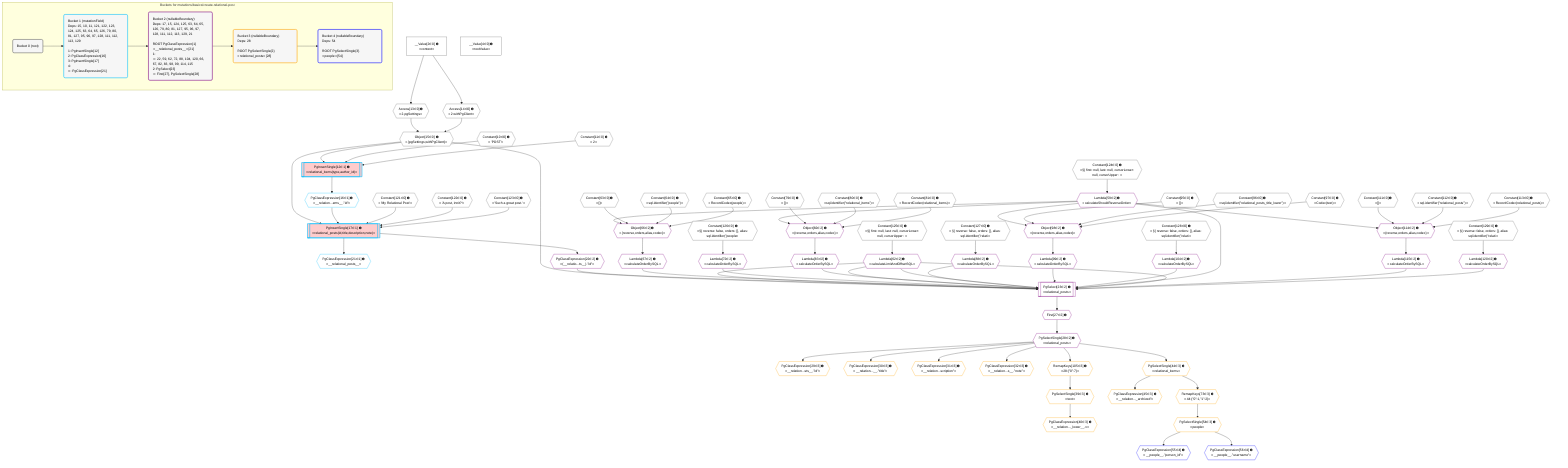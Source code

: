 %%{init: {'themeVariables': { 'fontSize': '12px'}}}%%
graph TD
    classDef path fill:#eee,stroke:#000,color:#000
    classDef plan fill:#fff,stroke-width:1px,color:#000
    classDef itemplan fill:#fff,stroke-width:2px,color:#000
    classDef unbatchedplan fill:#dff,stroke-width:1px,color:#000
    classDef sideeffectplan fill:#fcc,stroke-width:2px,color:#000
    classDef bucket fill:#f6f6f6,color:#000,stroke-width:2px,text-align:left


    %% plan dependencies
    Object15{{"Object[15∈0] ➊<br />ᐸ{pgSettings,withPgClient}ᐳ"}}:::plan
    Access13{{"Access[13∈0] ➊<br />ᐸ2.pgSettingsᐳ"}}:::plan
    Access14{{"Access[14∈0] ➊<br />ᐸ2.withPgClientᐳ"}}:::plan
    Access13 & Access14 --> Object15
    __Value2["__Value[2∈0] ➊<br />ᐸcontextᐳ"]:::plan
    __Value2 --> Access13
    __Value2 --> Access14
    __Value4["__Value[4∈0] ➊<br />ᐸrootValueᐳ"]:::plan
    Constant10{{"Constant[10∈0] ➊<br />ᐸ'POST'ᐳ"}}:::plan
    Constant11{{"Constant[11∈0] ➊<br />ᐸ2ᐳ"}}:::plan
    Constant63{{"Constant[63∈0] ➊<br />ᐸ[]ᐳ"}}:::plan
    Constant64{{"Constant[64∈0] ➊<br />ᐸsql.identifier(”people”)ᐳ"}}:::plan
    Constant65{{"Constant[65∈0] ➊<br />ᐸRecordCodec(people)ᐳ"}}:::plan
    Constant79{{"Constant[79∈0] ➊<br />ᐸ[]ᐳ"}}:::plan
    Constant80{{"Constant[80∈0] ➊<br />ᐸsql.identifier(”relational_items”)ᐳ"}}:::plan
    Constant81{{"Constant[81∈0] ➊<br />ᐸRecordCodec(relational_items)ᐳ"}}:::plan
    Constant95{{"Constant[95∈0] ➊<br />ᐸ[]ᐳ"}}:::plan
    Constant96{{"Constant[96∈0] ➊<br />ᐸsql.identifier(”relational_posts_title_lower”)ᐳ"}}:::plan
    Constant97{{"Constant[97∈0] ➊<br />ᐸCodec(text)ᐳ"}}:::plan
    Constant111{{"Constant[111∈0] ➊<br />ᐸ[]ᐳ"}}:::plan
    Constant112{{"Constant[112∈0] ➊<br />ᐸsql.identifier(”relational_posts”)ᐳ"}}:::plan
    Constant113{{"Constant[113∈0] ➊<br />ᐸRecordCodec(relational_posts)ᐳ"}}:::plan
    Constant121{{"Constant[121∈0] ➊<br />ᐸ'My Relational Post'ᐳ"}}:::plan
    Constant122{{"Constant[122∈0] ➊<br />ᐸ'A post, innit?'ᐳ"}}:::plan
    Constant123{{"Constant[123∈0] ➊<br />ᐸ'Such a great post.'ᐳ"}}:::plan
    Constant124{{"Constant[124∈0] ➊<br />ᐸ§{ first: null, last: null, cursorLower: null, cursorUpper: ᐳ"}}:::plan
    Constant125{{"Constant[125∈0] ➊<br />ᐸ§{ first: null, last: null, cursorLower: null, cursorUpper: ᐳ"}}:::plan
    Constant126{{"Constant[126∈0] ➊<br />ᐸ§{ reverse: false, orders: [], alias: sql.identifier(”peopleᐳ"}}:::plan
    Constant127{{"Constant[127∈0] ➊<br />ᐸ§{ reverse: false, orders: [], alias: sql.identifier(”relatiᐳ"}}:::plan
    Constant128{{"Constant[128∈0] ➊<br />ᐸ§{ reverse: false, orders: [], alias: sql.identifier(”relatiᐳ"}}:::plan
    Constant129{{"Constant[129∈0] ➊<br />ᐸ§{ reverse: false, orders: [], alias: sql.identifier(”relatiᐳ"}}:::plan
    PgInsertSingle17[["PgInsertSingle[17∈1] ➊<br />ᐸrelational_posts(id,title,description,note)ᐳ"]]:::sideeffectplan
    PgClassExpression16{{"PgClassExpression[16∈1] ➊<br />ᐸ__relation...ems__.”id”ᐳ"}}:::plan
    Object15 & PgClassExpression16 & Constant121 & Constant122 & Constant123 --> PgInsertSingle17
    PgInsertSingle12[["PgInsertSingle[12∈1] ➊<br />ᐸrelational_items(type,author_id)ᐳ"]]:::sideeffectplan
    Object15 & Constant10 & Constant11 --> PgInsertSingle12
    PgInsertSingle12 --> PgClassExpression16
    PgClassExpression21{{"PgClassExpression[21∈1] ➊<br />ᐸ__relational_posts__ᐳ"}}:::plan
    PgInsertSingle17 --> PgClassExpression21
    PgSelect23[["PgSelect[23∈2] ➊<br />ᐸrelational_postsᐳ"]]:::plan
    PgClassExpression22{{"PgClassExpression[22∈2] ➊<br />ᐸ(__relatio...ts__).”id”ᐳ"}}:::plan
    Lambda62{{"Lambda[62∈2] ➊<br />ᐸcalculateLimitAndOffsetSQLᐳ"}}:::plan
    Lambda67{{"Lambda[67∈2] ➊<br />ᐸcalculateOrderBySQLᐳ"}}:::plan
    Lambda72{{"Lambda[72∈2] ➊<br />ᐸcalculateOrderBySQLᐳ"}}:::plan
    Lambda83{{"Lambda[83∈2] ➊<br />ᐸcalculateOrderBySQLᐳ"}}:::plan
    Lambda88{{"Lambda[88∈2] ➊<br />ᐸcalculateOrderBySQLᐳ"}}:::plan
    Lambda99{{"Lambda[99∈2] ➊<br />ᐸcalculateOrderBySQLᐳ"}}:::plan
    Lambda104{{"Lambda[104∈2] ➊<br />ᐸcalculateOrderBySQLᐳ"}}:::plan
    Lambda59{{"Lambda[59∈2] ➊<br />ᐸcalculateShouldReverseOrderᐳ"}}:::plan
    Lambda115{{"Lambda[115∈2] ➊<br />ᐸcalculateOrderBySQLᐳ"}}:::plan
    Lambda120{{"Lambda[120∈2] ➊<br />ᐸcalculateOrderBySQLᐳ"}}:::plan
    Object15 & PgClassExpression22 & Lambda62 & Lambda67 & Lambda72 & Lambda62 & Lambda83 & Lambda88 & Lambda62 & Lambda99 & Lambda104 & Lambda59 & Lambda62 & Lambda115 & Lambda120 --> PgSelect23
    Object66{{"Object[66∈2] ➊<br />ᐸ{reverse,orders,alias,codec}ᐳ"}}:::plan
    Lambda59 & Constant63 & Constant64 & Constant65 --> Object66
    Object82{{"Object[82∈2] ➊<br />ᐸ{reverse,orders,alias,codec}ᐳ"}}:::plan
    Lambda59 & Constant79 & Constant80 & Constant81 --> Object82
    Object98{{"Object[98∈2] ➊<br />ᐸ{reverse,orders,alias,codec}ᐳ"}}:::plan
    Lambda59 & Constant95 & Constant96 & Constant97 --> Object98
    Object114{{"Object[114∈2] ➊<br />ᐸ{reverse,orders,alias,codec}ᐳ"}}:::plan
    Lambda59 & Constant111 & Constant112 & Constant113 --> Object114
    PgInsertSingle17 --> PgClassExpression22
    First27{{"First[27∈2] ➊"}}:::plan
    PgSelect23 --> First27
    PgSelectSingle28{{"PgSelectSingle[28∈2] ➊<br />ᐸrelational_postsᐳ"}}:::plan
    First27 --> PgSelectSingle28
    Constant124 --> Lambda59
    Constant125 --> Lambda62
    Object66 --> Lambda67
    Constant126 --> Lambda72
    Object82 --> Lambda83
    Constant127 --> Lambda88
    Object98 --> Lambda99
    Constant128 --> Lambda104
    Object114 --> Lambda115
    Constant129 --> Lambda120
    PgClassExpression29{{"PgClassExpression[29∈3] ➊<br />ᐸ__relation...sts__.”id”ᐳ"}}:::plan
    PgSelectSingle28 --> PgClassExpression29
    PgClassExpression30{{"PgClassExpression[30∈3] ➊<br />ᐸ__relation...__.”title”ᐳ"}}:::plan
    PgSelectSingle28 --> PgClassExpression30
    PgClassExpression31{{"PgClassExpression[31∈3] ➊<br />ᐸ__relation...scription”ᐳ"}}:::plan
    PgSelectSingle28 --> PgClassExpression31
    PgClassExpression32{{"PgClassExpression[32∈3] ➊<br />ᐸ__relation...s__.”note”ᐳ"}}:::plan
    PgSelectSingle28 --> PgClassExpression32
    PgSelectSingle39{{"PgSelectSingle[39∈3] ➊<br />ᐸtextᐳ"}}:::plan
    RemapKeys105{{"RemapKeys[105∈3] ➊<br />ᐸ28:{”0”:7}ᐳ"}}:::plan
    RemapKeys105 --> PgSelectSingle39
    PgClassExpression40{{"PgClassExpression[40∈3] ➊<br />ᐸ__relation..._lower__.vᐳ"}}:::plan
    PgSelectSingle39 --> PgClassExpression40
    PgSelectSingle44{{"PgSelectSingle[44∈3] ➊<br />ᐸrelational_itemsᐳ"}}:::plan
    PgSelectSingle28 --> PgSelectSingle44
    PgClassExpression45{{"PgClassExpression[45∈3] ➊<br />ᐸ__relation..._archived”ᐳ"}}:::plan
    PgSelectSingle44 --> PgClassExpression45
    PgSelectSingle54{{"PgSelectSingle[54∈3] ➊<br />ᐸpeopleᐳ"}}:::plan
    RemapKeys73{{"RemapKeys[73∈3] ➊<br />ᐸ44:{”0”:1,”1”:2}ᐳ"}}:::plan
    RemapKeys73 --> PgSelectSingle54
    PgSelectSingle44 --> RemapKeys73
    PgSelectSingle28 --> RemapKeys105
    PgClassExpression55{{"PgClassExpression[55∈4] ➊<br />ᐸ__people__.”person_id”ᐳ"}}:::plan
    PgSelectSingle54 --> PgClassExpression55
    PgClassExpression56{{"PgClassExpression[56∈4] ➊<br />ᐸ__people__.”username”ᐳ"}}:::plan
    PgSelectSingle54 --> PgClassExpression56

    %% define steps

    subgraph "Buckets for mutations/basics/create-relational-post"
    Bucket0("Bucket 0 (root)"):::bucket
    classDef bucket0 stroke:#696969
    class Bucket0,__Value2,__Value4,Constant10,Constant11,Access13,Access14,Object15,Constant63,Constant64,Constant65,Constant79,Constant80,Constant81,Constant95,Constant96,Constant97,Constant111,Constant112,Constant113,Constant121,Constant122,Constant123,Constant124,Constant125,Constant126,Constant127,Constant128,Constant129 bucket0
    Bucket1("Bucket 1 (mutationField)<br />Deps: 15, 10, 11, 121, 122, 123, 124, 125, 63, 64, 65, 126, 79, 80, 81, 127, 95, 96, 97, 128, 111, 112, 113, 129<br /><br />1: PgInsertSingle[12]<br />2: PgClassExpression[16]<br />3: PgInsertSingle[17]<br />4: <br />ᐳ: PgClassExpression[21]"):::bucket
    classDef bucket1 stroke:#00bfff
    class Bucket1,PgInsertSingle12,PgClassExpression16,PgInsertSingle17,PgClassExpression21 bucket1
    Bucket2("Bucket 2 (nullableBoundary)<br />Deps: 17, 15, 124, 125, 63, 64, 65, 126, 79, 80, 81, 127, 95, 96, 97, 128, 111, 112, 113, 129, 21<br /><br />ROOT PgClassExpression{1}ᐸ__relational_posts__ᐳ[21]<br />1: <br />ᐳ: 22, 59, 62, 72, 88, 104, 120, 66, 67, 82, 83, 98, 99, 114, 115<br />2: PgSelect[23]<br />ᐳ: First[27], PgSelectSingle[28]"):::bucket
    classDef bucket2 stroke:#7f007f
    class Bucket2,PgClassExpression22,PgSelect23,First27,PgSelectSingle28,Lambda59,Lambda62,Object66,Lambda67,Lambda72,Object82,Lambda83,Lambda88,Object98,Lambda99,Lambda104,Object114,Lambda115,Lambda120 bucket2
    Bucket3("Bucket 3 (nullableBoundary)<br />Deps: 28<br /><br />ROOT PgSelectSingle{2}ᐸrelational_postsᐳ[28]"):::bucket
    classDef bucket3 stroke:#ffa500
    class Bucket3,PgClassExpression29,PgClassExpression30,PgClassExpression31,PgClassExpression32,PgSelectSingle39,PgClassExpression40,PgSelectSingle44,PgClassExpression45,PgSelectSingle54,RemapKeys73,RemapKeys105 bucket3
    Bucket4("Bucket 4 (nullableBoundary)<br />Deps: 54<br /><br />ROOT PgSelectSingle{3}ᐸpeopleᐳ[54]"):::bucket
    classDef bucket4 stroke:#0000ff
    class Bucket4,PgClassExpression55,PgClassExpression56 bucket4
    Bucket0 --> Bucket1
    Bucket1 --> Bucket2
    Bucket2 --> Bucket3
    Bucket3 --> Bucket4
    end